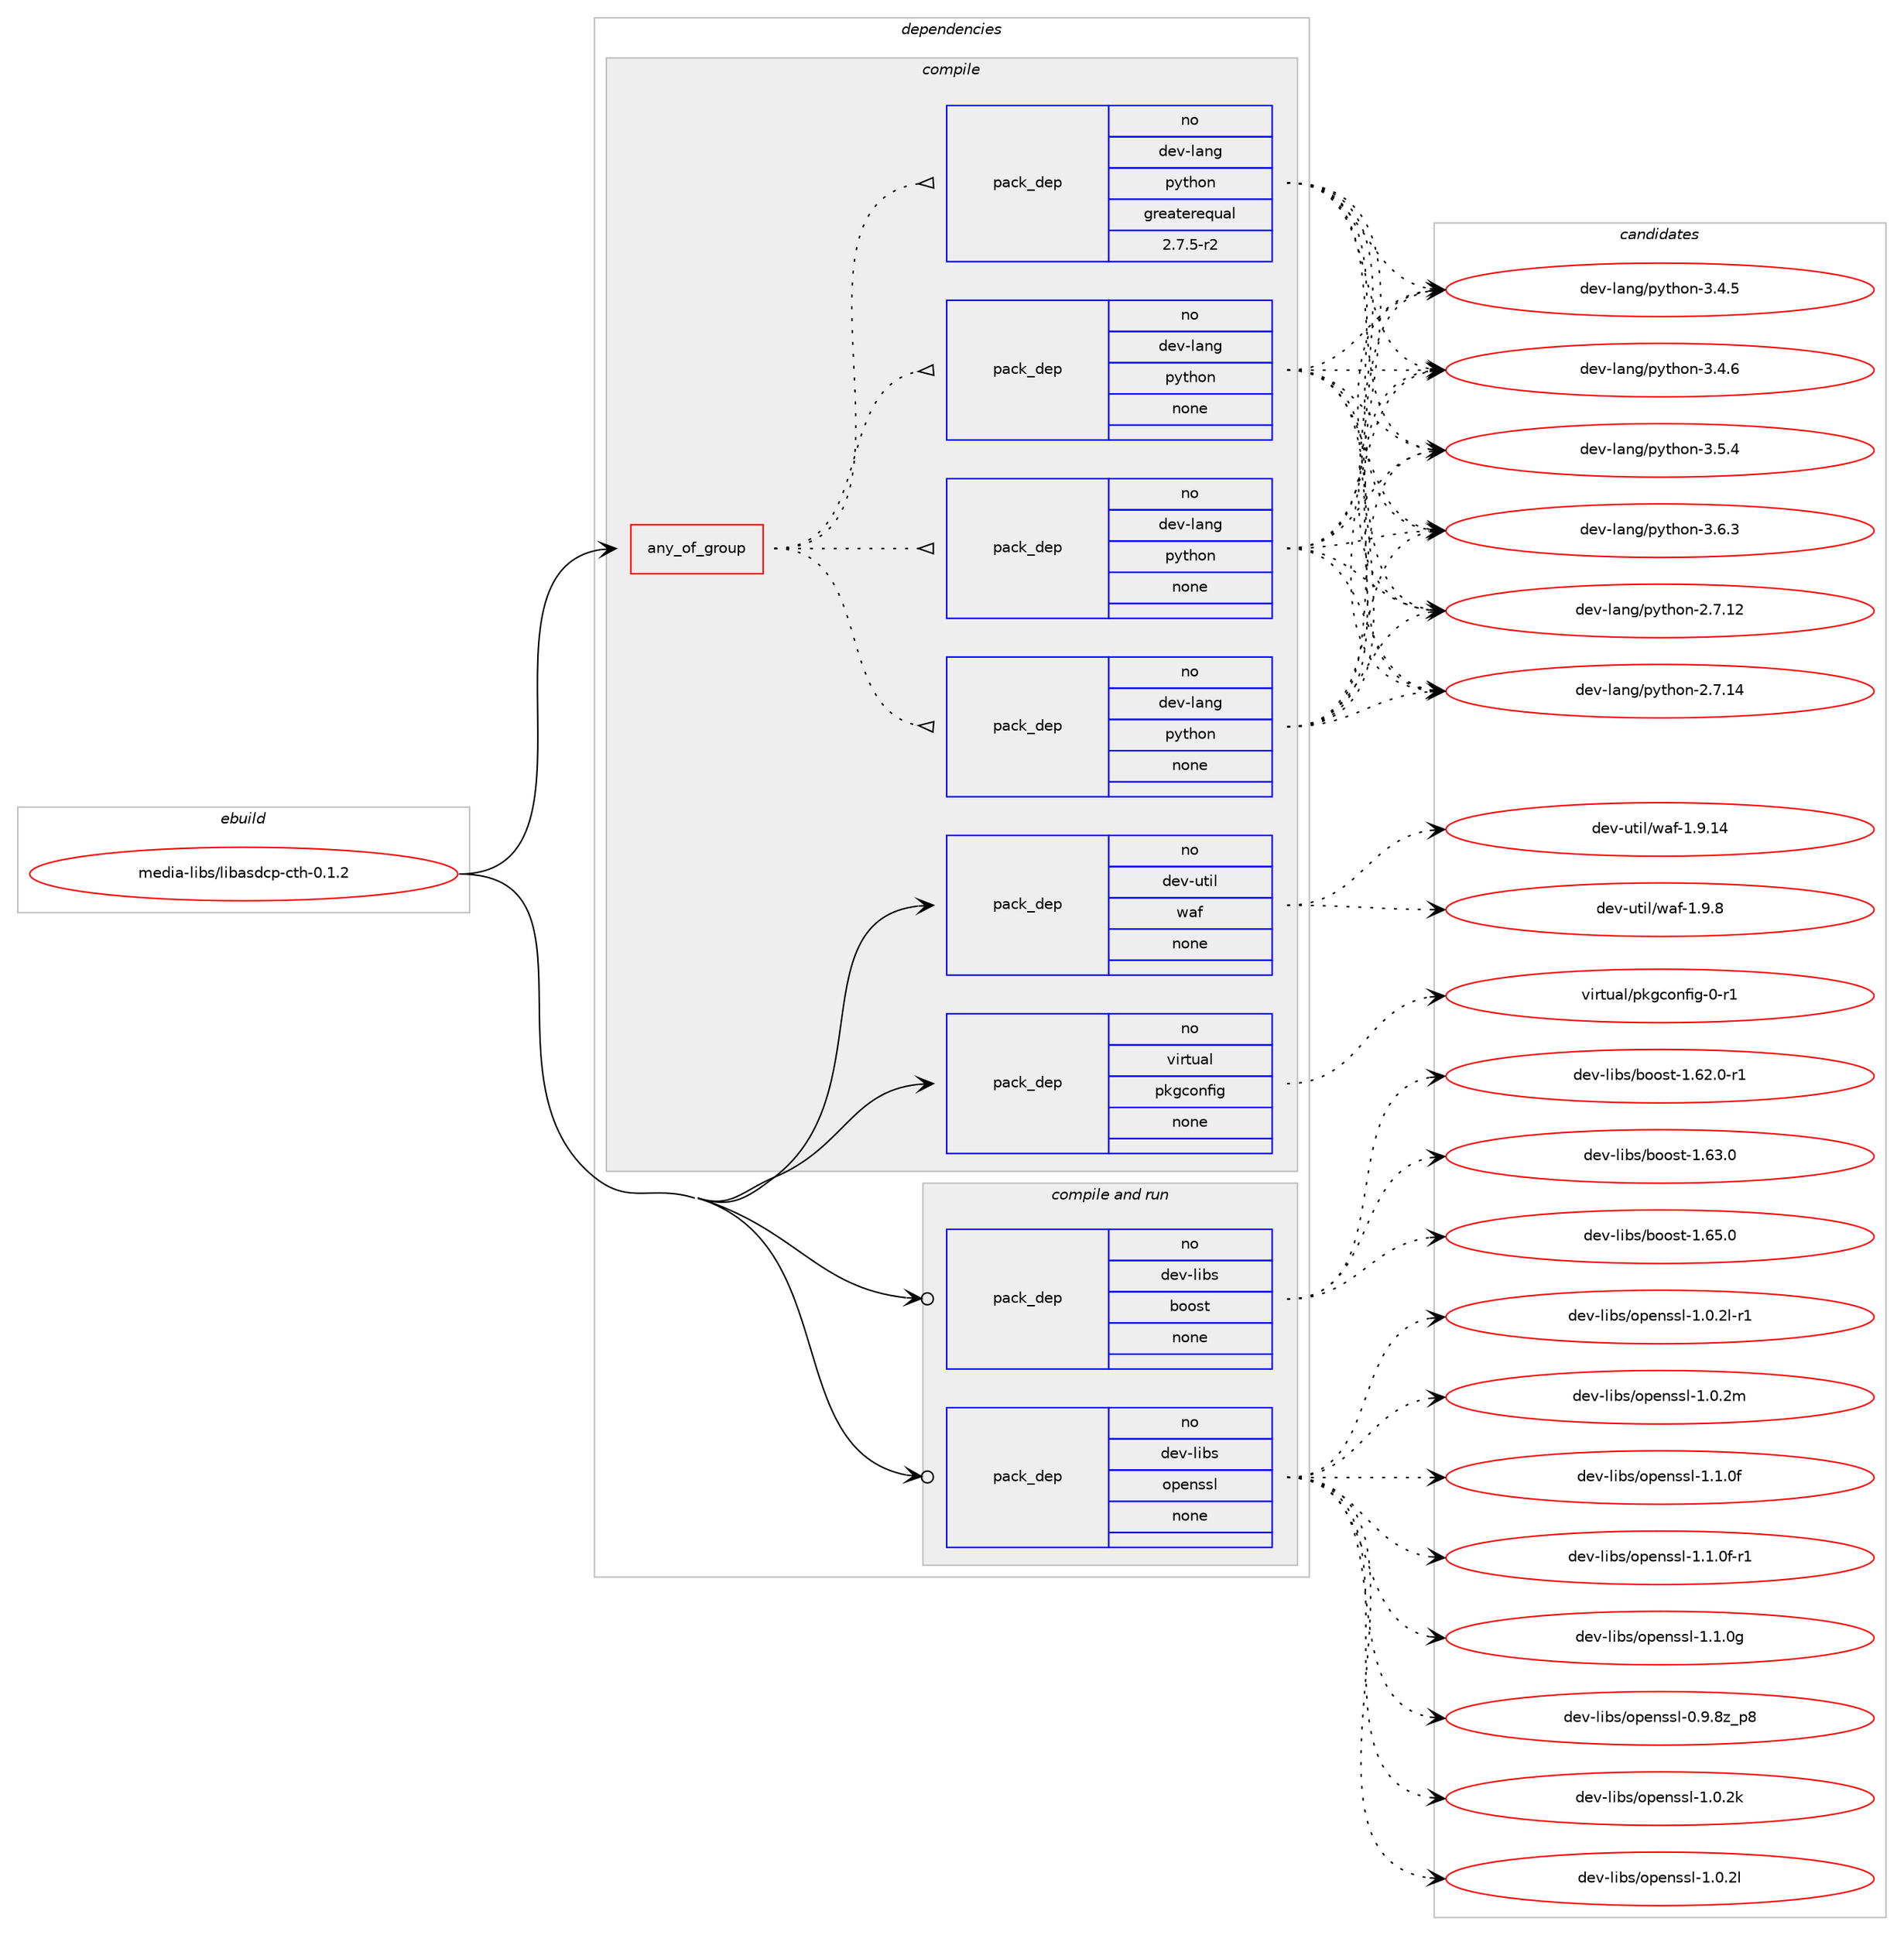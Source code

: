 digraph prolog {

# *************
# Graph options
# *************

newrank=true;
concentrate=true;
compound=true;
graph [rankdir=LR,fontname=Helvetica,fontsize=10,ranksep=1.5];#, ranksep=2.5, nodesep=0.2];
edge  [arrowhead=vee];
node  [fontname=Helvetica,fontsize=10];

# **********
# The ebuild
# **********

subgraph cluster_leftcol {
color=gray;
rank=same;
label=<<i>ebuild</i>>;
id [label="media-libs/libasdcp-cth-0.1.2", color=red, width=4, href="../media-libs/libasdcp-cth-0.1.2.svg"];
}

# ****************
# The dependencies
# ****************

subgraph cluster_midcol {
color=gray;
label=<<i>dependencies</i>>;
subgraph cluster_compile {
fillcolor="#eeeeee";
style=filled;
label=<<i>compile</i>>;
subgraph any5461 {
dependency362606 [label=<<TABLE BORDER="0" CELLBORDER="1" CELLSPACING="0" CELLPADDING="4"><TR><TD CELLPADDING="10">any_of_group</TD></TR></TABLE>>, shape=none, color=red];subgraph pack267535 {
dependency362607 [label=<<TABLE BORDER="0" CELLBORDER="1" CELLSPACING="0" CELLPADDING="4" WIDTH="220"><TR><TD ROWSPAN="6" CELLPADDING="30">pack_dep</TD></TR><TR><TD WIDTH="110">no</TD></TR><TR><TD>dev-lang</TD></TR><TR><TD>python</TD></TR><TR><TD>none</TD></TR><TR><TD></TD></TR></TABLE>>, shape=none, color=blue];
}
dependency362606:e -> dependency362607:w [weight=20,style="dotted",arrowhead="oinv"];
subgraph pack267536 {
dependency362608 [label=<<TABLE BORDER="0" CELLBORDER="1" CELLSPACING="0" CELLPADDING="4" WIDTH="220"><TR><TD ROWSPAN="6" CELLPADDING="30">pack_dep</TD></TR><TR><TD WIDTH="110">no</TD></TR><TR><TD>dev-lang</TD></TR><TR><TD>python</TD></TR><TR><TD>none</TD></TR><TR><TD></TD></TR></TABLE>>, shape=none, color=blue];
}
dependency362606:e -> dependency362608:w [weight=20,style="dotted",arrowhead="oinv"];
subgraph pack267537 {
dependency362609 [label=<<TABLE BORDER="0" CELLBORDER="1" CELLSPACING="0" CELLPADDING="4" WIDTH="220"><TR><TD ROWSPAN="6" CELLPADDING="30">pack_dep</TD></TR><TR><TD WIDTH="110">no</TD></TR><TR><TD>dev-lang</TD></TR><TR><TD>python</TD></TR><TR><TD>none</TD></TR><TR><TD></TD></TR></TABLE>>, shape=none, color=blue];
}
dependency362606:e -> dependency362609:w [weight=20,style="dotted",arrowhead="oinv"];
subgraph pack267538 {
dependency362610 [label=<<TABLE BORDER="0" CELLBORDER="1" CELLSPACING="0" CELLPADDING="4" WIDTH="220"><TR><TD ROWSPAN="6" CELLPADDING="30">pack_dep</TD></TR><TR><TD WIDTH="110">no</TD></TR><TR><TD>dev-lang</TD></TR><TR><TD>python</TD></TR><TR><TD>greaterequal</TD></TR><TR><TD>2.7.5-r2</TD></TR></TABLE>>, shape=none, color=blue];
}
dependency362606:e -> dependency362610:w [weight=20,style="dotted",arrowhead="oinv"];
}
id:e -> dependency362606:w [weight=20,style="solid",arrowhead="vee"];
subgraph pack267539 {
dependency362611 [label=<<TABLE BORDER="0" CELLBORDER="1" CELLSPACING="0" CELLPADDING="4" WIDTH="220"><TR><TD ROWSPAN="6" CELLPADDING="30">pack_dep</TD></TR><TR><TD WIDTH="110">no</TD></TR><TR><TD>dev-util</TD></TR><TR><TD>waf</TD></TR><TR><TD>none</TD></TR><TR><TD></TD></TR></TABLE>>, shape=none, color=blue];
}
id:e -> dependency362611:w [weight=20,style="solid",arrowhead="vee"];
subgraph pack267540 {
dependency362612 [label=<<TABLE BORDER="0" CELLBORDER="1" CELLSPACING="0" CELLPADDING="4" WIDTH="220"><TR><TD ROWSPAN="6" CELLPADDING="30">pack_dep</TD></TR><TR><TD WIDTH="110">no</TD></TR><TR><TD>virtual</TD></TR><TR><TD>pkgconfig</TD></TR><TR><TD>none</TD></TR><TR><TD></TD></TR></TABLE>>, shape=none, color=blue];
}
id:e -> dependency362612:w [weight=20,style="solid",arrowhead="vee"];
}
subgraph cluster_compileandrun {
fillcolor="#eeeeee";
style=filled;
label=<<i>compile and run</i>>;
subgraph pack267541 {
dependency362613 [label=<<TABLE BORDER="0" CELLBORDER="1" CELLSPACING="0" CELLPADDING="4" WIDTH="220"><TR><TD ROWSPAN="6" CELLPADDING="30">pack_dep</TD></TR><TR><TD WIDTH="110">no</TD></TR><TR><TD>dev-libs</TD></TR><TR><TD>boost</TD></TR><TR><TD>none</TD></TR><TR><TD></TD></TR></TABLE>>, shape=none, color=blue];
}
id:e -> dependency362613:w [weight=20,style="solid",arrowhead="odotvee"];
subgraph pack267542 {
dependency362614 [label=<<TABLE BORDER="0" CELLBORDER="1" CELLSPACING="0" CELLPADDING="4" WIDTH="220"><TR><TD ROWSPAN="6" CELLPADDING="30">pack_dep</TD></TR><TR><TD WIDTH="110">no</TD></TR><TR><TD>dev-libs</TD></TR><TR><TD>openssl</TD></TR><TR><TD>none</TD></TR><TR><TD></TD></TR></TABLE>>, shape=none, color=blue];
}
id:e -> dependency362614:w [weight=20,style="solid",arrowhead="odotvee"];
}
subgraph cluster_run {
fillcolor="#eeeeee";
style=filled;
label=<<i>run</i>>;
}
}

# **************
# The candidates
# **************

subgraph cluster_choices {
rank=same;
color=gray;
label=<<i>candidates</i>>;

subgraph choice267535 {
color=black;
nodesep=1;
choice10010111845108971101034711212111610411111045504655464950 [label="dev-lang/python-2.7.12", color=red, width=4,href="../dev-lang/python-2.7.12.svg"];
choice10010111845108971101034711212111610411111045504655464952 [label="dev-lang/python-2.7.14", color=red, width=4,href="../dev-lang/python-2.7.14.svg"];
choice100101118451089711010347112121116104111110455146524653 [label="dev-lang/python-3.4.5", color=red, width=4,href="../dev-lang/python-3.4.5.svg"];
choice100101118451089711010347112121116104111110455146524654 [label="dev-lang/python-3.4.6", color=red, width=4,href="../dev-lang/python-3.4.6.svg"];
choice100101118451089711010347112121116104111110455146534652 [label="dev-lang/python-3.5.4", color=red, width=4,href="../dev-lang/python-3.5.4.svg"];
choice100101118451089711010347112121116104111110455146544651 [label="dev-lang/python-3.6.3", color=red, width=4,href="../dev-lang/python-3.6.3.svg"];
dependency362607:e -> choice10010111845108971101034711212111610411111045504655464950:w [style=dotted,weight="100"];
dependency362607:e -> choice10010111845108971101034711212111610411111045504655464952:w [style=dotted,weight="100"];
dependency362607:e -> choice100101118451089711010347112121116104111110455146524653:w [style=dotted,weight="100"];
dependency362607:e -> choice100101118451089711010347112121116104111110455146524654:w [style=dotted,weight="100"];
dependency362607:e -> choice100101118451089711010347112121116104111110455146534652:w [style=dotted,weight="100"];
dependency362607:e -> choice100101118451089711010347112121116104111110455146544651:w [style=dotted,weight="100"];
}
subgraph choice267536 {
color=black;
nodesep=1;
choice10010111845108971101034711212111610411111045504655464950 [label="dev-lang/python-2.7.12", color=red, width=4,href="../dev-lang/python-2.7.12.svg"];
choice10010111845108971101034711212111610411111045504655464952 [label="dev-lang/python-2.7.14", color=red, width=4,href="../dev-lang/python-2.7.14.svg"];
choice100101118451089711010347112121116104111110455146524653 [label="dev-lang/python-3.4.5", color=red, width=4,href="../dev-lang/python-3.4.5.svg"];
choice100101118451089711010347112121116104111110455146524654 [label="dev-lang/python-3.4.6", color=red, width=4,href="../dev-lang/python-3.4.6.svg"];
choice100101118451089711010347112121116104111110455146534652 [label="dev-lang/python-3.5.4", color=red, width=4,href="../dev-lang/python-3.5.4.svg"];
choice100101118451089711010347112121116104111110455146544651 [label="dev-lang/python-3.6.3", color=red, width=4,href="../dev-lang/python-3.6.3.svg"];
dependency362608:e -> choice10010111845108971101034711212111610411111045504655464950:w [style=dotted,weight="100"];
dependency362608:e -> choice10010111845108971101034711212111610411111045504655464952:w [style=dotted,weight="100"];
dependency362608:e -> choice100101118451089711010347112121116104111110455146524653:w [style=dotted,weight="100"];
dependency362608:e -> choice100101118451089711010347112121116104111110455146524654:w [style=dotted,weight="100"];
dependency362608:e -> choice100101118451089711010347112121116104111110455146534652:w [style=dotted,weight="100"];
dependency362608:e -> choice100101118451089711010347112121116104111110455146544651:w [style=dotted,weight="100"];
}
subgraph choice267537 {
color=black;
nodesep=1;
choice10010111845108971101034711212111610411111045504655464950 [label="dev-lang/python-2.7.12", color=red, width=4,href="../dev-lang/python-2.7.12.svg"];
choice10010111845108971101034711212111610411111045504655464952 [label="dev-lang/python-2.7.14", color=red, width=4,href="../dev-lang/python-2.7.14.svg"];
choice100101118451089711010347112121116104111110455146524653 [label="dev-lang/python-3.4.5", color=red, width=4,href="../dev-lang/python-3.4.5.svg"];
choice100101118451089711010347112121116104111110455146524654 [label="dev-lang/python-3.4.6", color=red, width=4,href="../dev-lang/python-3.4.6.svg"];
choice100101118451089711010347112121116104111110455146534652 [label="dev-lang/python-3.5.4", color=red, width=4,href="../dev-lang/python-3.5.4.svg"];
choice100101118451089711010347112121116104111110455146544651 [label="dev-lang/python-3.6.3", color=red, width=4,href="../dev-lang/python-3.6.3.svg"];
dependency362609:e -> choice10010111845108971101034711212111610411111045504655464950:w [style=dotted,weight="100"];
dependency362609:e -> choice10010111845108971101034711212111610411111045504655464952:w [style=dotted,weight="100"];
dependency362609:e -> choice100101118451089711010347112121116104111110455146524653:w [style=dotted,weight="100"];
dependency362609:e -> choice100101118451089711010347112121116104111110455146524654:w [style=dotted,weight="100"];
dependency362609:e -> choice100101118451089711010347112121116104111110455146534652:w [style=dotted,weight="100"];
dependency362609:e -> choice100101118451089711010347112121116104111110455146544651:w [style=dotted,weight="100"];
}
subgraph choice267538 {
color=black;
nodesep=1;
choice10010111845108971101034711212111610411111045504655464950 [label="dev-lang/python-2.7.12", color=red, width=4,href="../dev-lang/python-2.7.12.svg"];
choice10010111845108971101034711212111610411111045504655464952 [label="dev-lang/python-2.7.14", color=red, width=4,href="../dev-lang/python-2.7.14.svg"];
choice100101118451089711010347112121116104111110455146524653 [label="dev-lang/python-3.4.5", color=red, width=4,href="../dev-lang/python-3.4.5.svg"];
choice100101118451089711010347112121116104111110455146524654 [label="dev-lang/python-3.4.6", color=red, width=4,href="../dev-lang/python-3.4.6.svg"];
choice100101118451089711010347112121116104111110455146534652 [label="dev-lang/python-3.5.4", color=red, width=4,href="../dev-lang/python-3.5.4.svg"];
choice100101118451089711010347112121116104111110455146544651 [label="dev-lang/python-3.6.3", color=red, width=4,href="../dev-lang/python-3.6.3.svg"];
dependency362610:e -> choice10010111845108971101034711212111610411111045504655464950:w [style=dotted,weight="100"];
dependency362610:e -> choice10010111845108971101034711212111610411111045504655464952:w [style=dotted,weight="100"];
dependency362610:e -> choice100101118451089711010347112121116104111110455146524653:w [style=dotted,weight="100"];
dependency362610:e -> choice100101118451089711010347112121116104111110455146524654:w [style=dotted,weight="100"];
dependency362610:e -> choice100101118451089711010347112121116104111110455146534652:w [style=dotted,weight="100"];
dependency362610:e -> choice100101118451089711010347112121116104111110455146544651:w [style=dotted,weight="100"];
}
subgraph choice267539 {
color=black;
nodesep=1;
choice10010111845117116105108471199710245494657464952 [label="dev-util/waf-1.9.14", color=red, width=4,href="../dev-util/waf-1.9.14.svg"];
choice100101118451171161051084711997102454946574656 [label="dev-util/waf-1.9.8", color=red, width=4,href="../dev-util/waf-1.9.8.svg"];
dependency362611:e -> choice10010111845117116105108471199710245494657464952:w [style=dotted,weight="100"];
dependency362611:e -> choice100101118451171161051084711997102454946574656:w [style=dotted,weight="100"];
}
subgraph choice267540 {
color=black;
nodesep=1;
choice11810511411611797108471121071039911111010210510345484511449 [label="virtual/pkgconfig-0-r1", color=red, width=4,href="../virtual/pkgconfig-0-r1.svg"];
dependency362612:e -> choice11810511411611797108471121071039911111010210510345484511449:w [style=dotted,weight="100"];
}
subgraph choice267541 {
color=black;
nodesep=1;
choice10010111845108105981154798111111115116454946545046484511449 [label="dev-libs/boost-1.62.0-r1", color=red, width=4,href="../dev-libs/boost-1.62.0-r1.svg"];
choice1001011184510810598115479811111111511645494654514648 [label="dev-libs/boost-1.63.0", color=red, width=4,href="../dev-libs/boost-1.63.0.svg"];
choice1001011184510810598115479811111111511645494654534648 [label="dev-libs/boost-1.65.0", color=red, width=4,href="../dev-libs/boost-1.65.0.svg"];
dependency362613:e -> choice10010111845108105981154798111111115116454946545046484511449:w [style=dotted,weight="100"];
dependency362613:e -> choice1001011184510810598115479811111111511645494654514648:w [style=dotted,weight="100"];
dependency362613:e -> choice1001011184510810598115479811111111511645494654534648:w [style=dotted,weight="100"];
}
subgraph choice267542 {
color=black;
nodesep=1;
choice1001011184510810598115471111121011101151151084548465746561229511256 [label="dev-libs/openssl-0.9.8z_p8", color=red, width=4,href="../dev-libs/openssl-0.9.8z_p8.svg"];
choice100101118451081059811547111112101110115115108454946484650107 [label="dev-libs/openssl-1.0.2k", color=red, width=4,href="../dev-libs/openssl-1.0.2k.svg"];
choice100101118451081059811547111112101110115115108454946484650108 [label="dev-libs/openssl-1.0.2l", color=red, width=4,href="../dev-libs/openssl-1.0.2l.svg"];
choice1001011184510810598115471111121011101151151084549464846501084511449 [label="dev-libs/openssl-1.0.2l-r1", color=red, width=4,href="../dev-libs/openssl-1.0.2l-r1.svg"];
choice100101118451081059811547111112101110115115108454946484650109 [label="dev-libs/openssl-1.0.2m", color=red, width=4,href="../dev-libs/openssl-1.0.2m.svg"];
choice100101118451081059811547111112101110115115108454946494648102 [label="dev-libs/openssl-1.1.0f", color=red, width=4,href="../dev-libs/openssl-1.1.0f.svg"];
choice1001011184510810598115471111121011101151151084549464946481024511449 [label="dev-libs/openssl-1.1.0f-r1", color=red, width=4,href="../dev-libs/openssl-1.1.0f-r1.svg"];
choice100101118451081059811547111112101110115115108454946494648103 [label="dev-libs/openssl-1.1.0g", color=red, width=4,href="../dev-libs/openssl-1.1.0g.svg"];
dependency362614:e -> choice1001011184510810598115471111121011101151151084548465746561229511256:w [style=dotted,weight="100"];
dependency362614:e -> choice100101118451081059811547111112101110115115108454946484650107:w [style=dotted,weight="100"];
dependency362614:e -> choice100101118451081059811547111112101110115115108454946484650108:w [style=dotted,weight="100"];
dependency362614:e -> choice1001011184510810598115471111121011101151151084549464846501084511449:w [style=dotted,weight="100"];
dependency362614:e -> choice100101118451081059811547111112101110115115108454946484650109:w [style=dotted,weight="100"];
dependency362614:e -> choice100101118451081059811547111112101110115115108454946494648102:w [style=dotted,weight="100"];
dependency362614:e -> choice1001011184510810598115471111121011101151151084549464946481024511449:w [style=dotted,weight="100"];
dependency362614:e -> choice100101118451081059811547111112101110115115108454946494648103:w [style=dotted,weight="100"];
}
}

}
